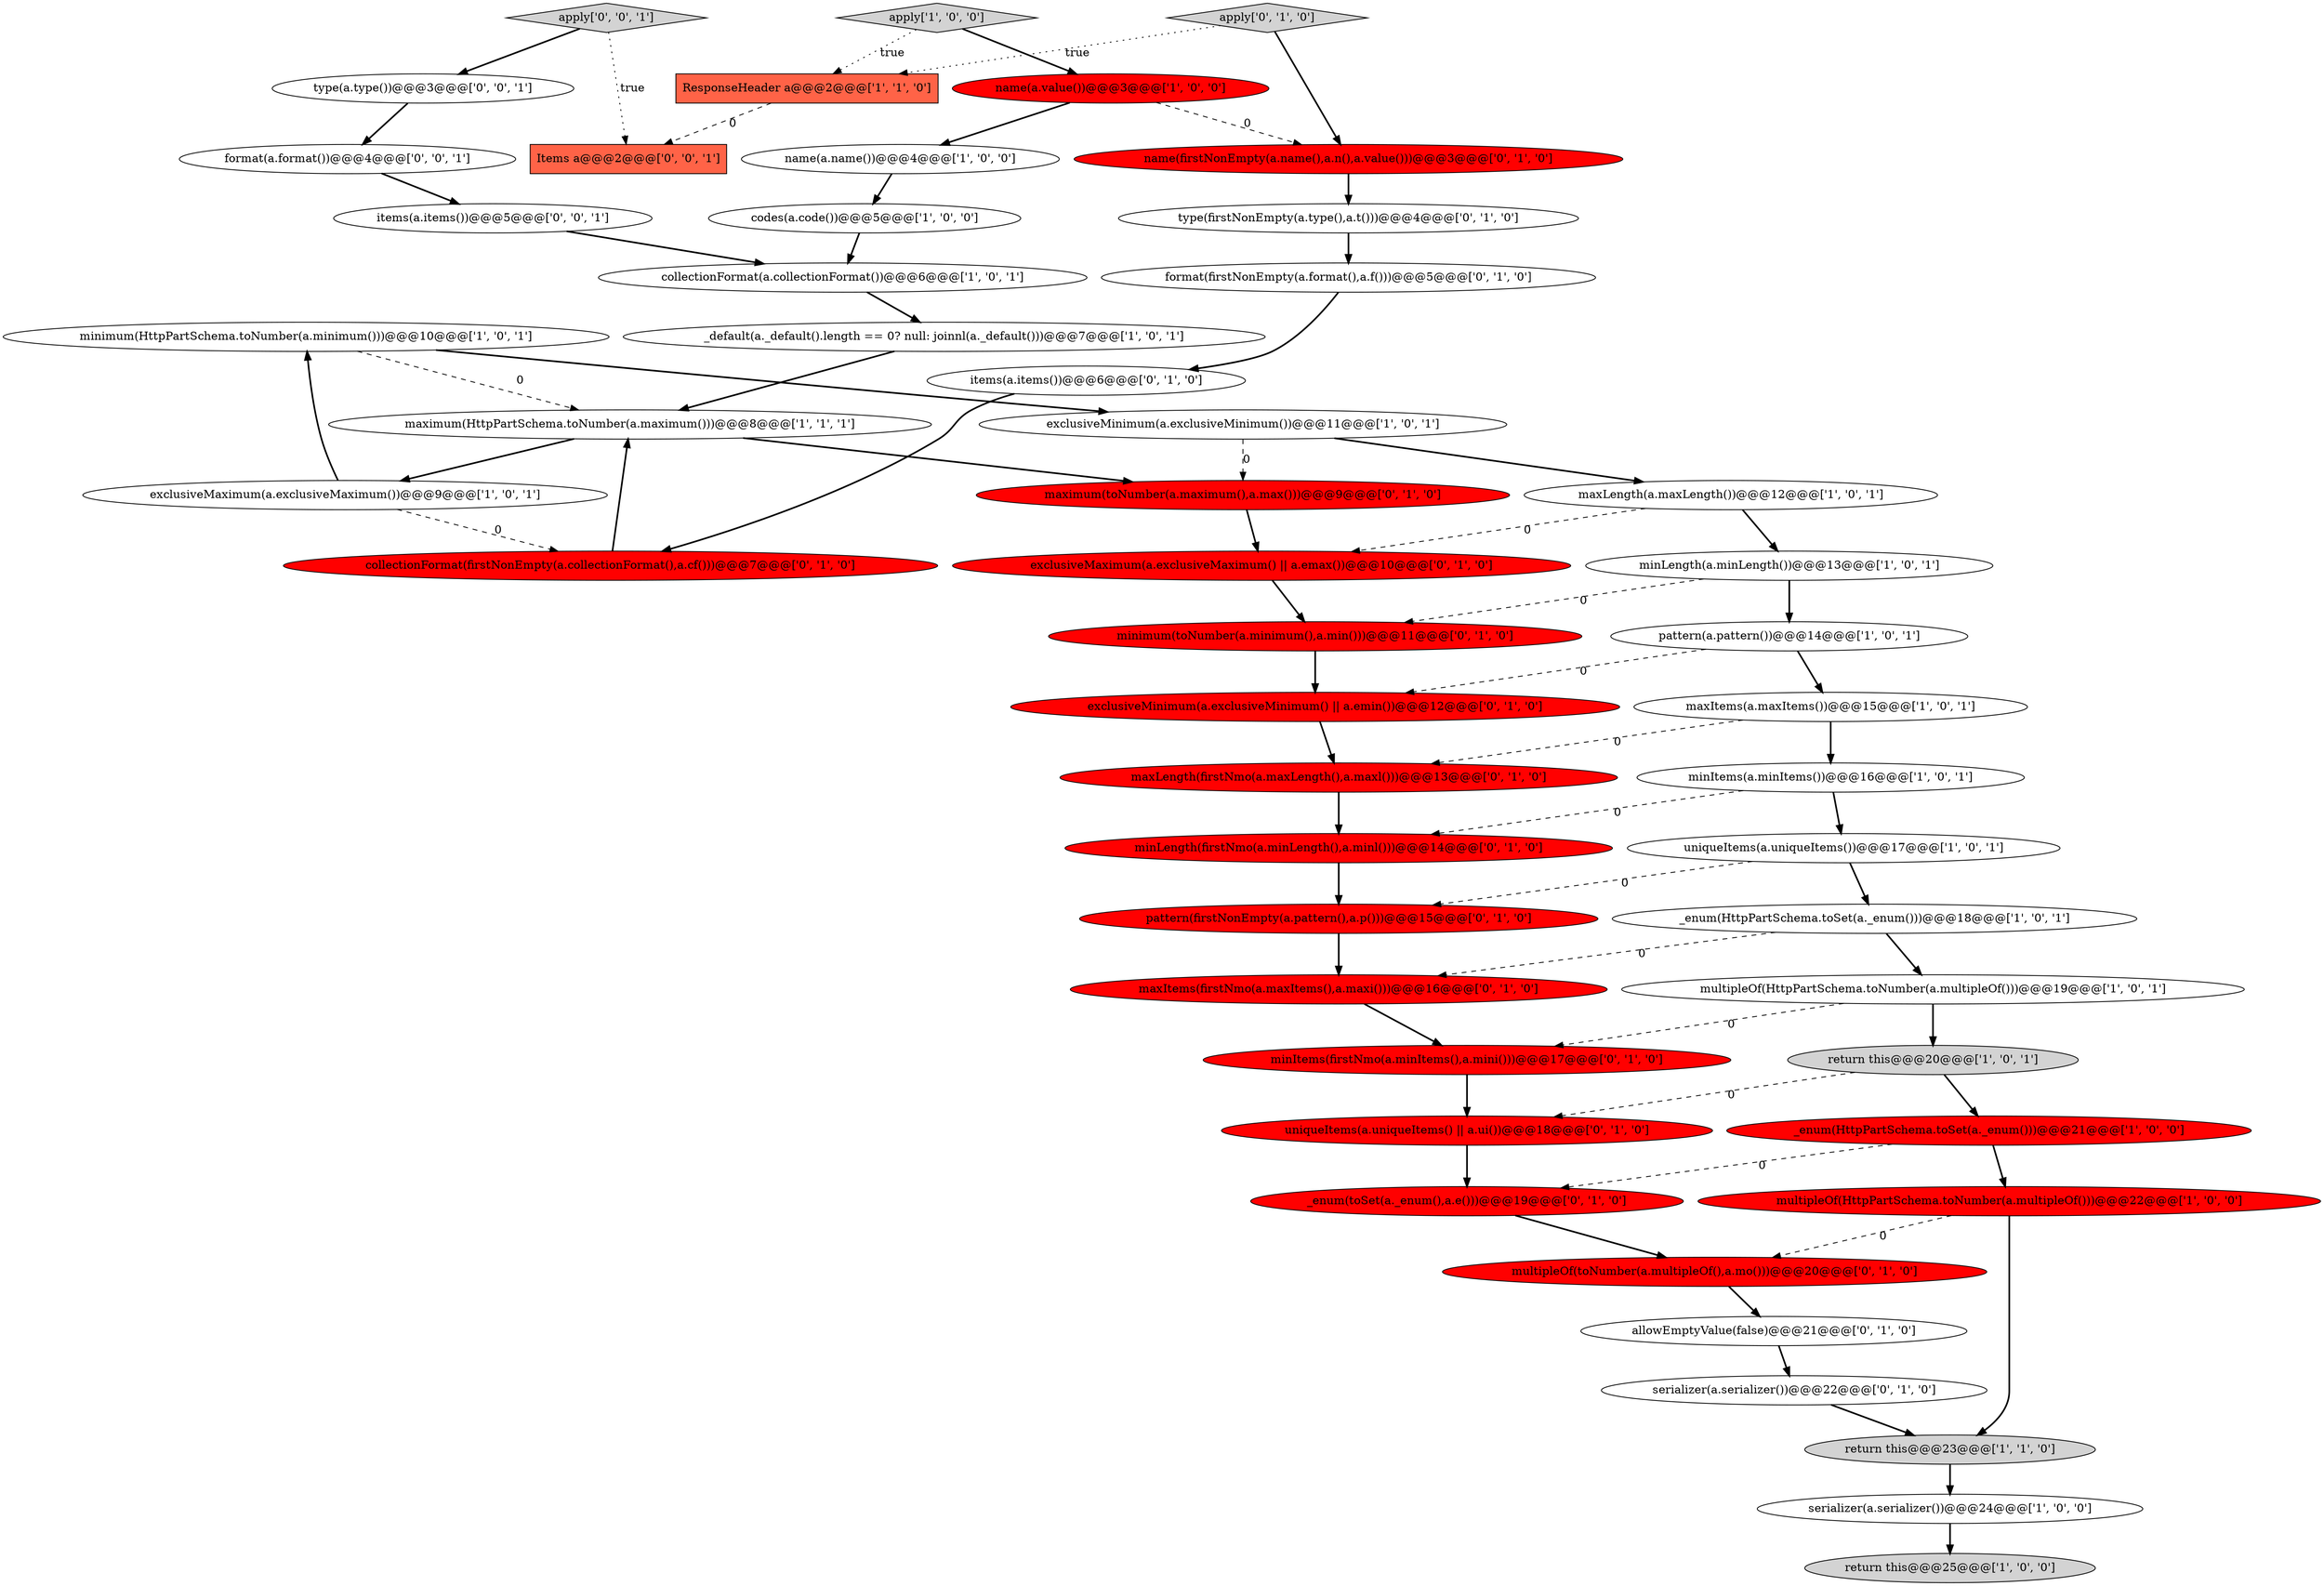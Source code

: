 digraph {
5 [style = filled, label = "minItems(a.minItems())@@@16@@@['1', '0', '1']", fillcolor = white, shape = ellipse image = "AAA0AAABBB1BBB"];
42 [style = filled, label = "collectionFormat(firstNonEmpty(a.collectionFormat(),a.cf()))@@@7@@@['0', '1', '0']", fillcolor = red, shape = ellipse image = "AAA1AAABBB2BBB"];
9 [style = filled, label = "exclusiveMaximum(a.exclusiveMaximum())@@@9@@@['1', '0', '1']", fillcolor = white, shape = ellipse image = "AAA0AAABBB1BBB"];
21 [style = filled, label = "_enum(HttpPartSchema.toSet(a._enum()))@@@18@@@['1', '0', '1']", fillcolor = white, shape = ellipse image = "AAA0AAABBB1BBB"];
45 [style = filled, label = "items(a.items())@@@5@@@['0', '0', '1']", fillcolor = white, shape = ellipse image = "AAA0AAABBB3BBB"];
46 [style = filled, label = "Items a@@@2@@@['0', '0', '1']", fillcolor = tomato, shape = box image = "AAA0AAABBB3BBB"];
31 [style = filled, label = "apply['0', '1', '0']", fillcolor = lightgray, shape = diamond image = "AAA0AAABBB2BBB"];
39 [style = filled, label = "name(firstNonEmpty(a.name(),a.n(),a.value()))@@@3@@@['0', '1', '0']", fillcolor = red, shape = ellipse image = "AAA1AAABBB2BBB"];
29 [style = filled, label = "_enum(toSet(a._enum(),a.e()))@@@19@@@['0', '1', '0']", fillcolor = red, shape = ellipse image = "AAA1AAABBB2BBB"];
1 [style = filled, label = "ResponseHeader a@@@2@@@['1', '1', '0']", fillcolor = tomato, shape = box image = "AAA0AAABBB1BBB"];
37 [style = filled, label = "minimum(toNumber(a.minimum(),a.min()))@@@11@@@['0', '1', '0']", fillcolor = red, shape = ellipse image = "AAA1AAABBB2BBB"];
27 [style = filled, label = "exclusiveMaximum(a.exclusiveMaximum() || a.emax())@@@10@@@['0', '1', '0']", fillcolor = red, shape = ellipse image = "AAA1AAABBB2BBB"];
19 [style = filled, label = "name(a.value())@@@3@@@['1', '0', '0']", fillcolor = red, shape = ellipse image = "AAA1AAABBB1BBB"];
33 [style = filled, label = "items(a.items())@@@6@@@['0', '1', '0']", fillcolor = white, shape = ellipse image = "AAA0AAABBB2BBB"];
7 [style = filled, label = "_default(a._default().length == 0? null: joinnl(a._default()))@@@7@@@['1', '0', '1']", fillcolor = white, shape = ellipse image = "AAA0AAABBB1BBB"];
48 [style = filled, label = "type(a.type())@@@3@@@['0', '0', '1']", fillcolor = white, shape = ellipse image = "AAA0AAABBB3BBB"];
23 [style = filled, label = "exclusiveMinimum(a.exclusiveMinimum())@@@11@@@['1', '0', '1']", fillcolor = white, shape = ellipse image = "AAA0AAABBB1BBB"];
43 [style = filled, label = "exclusiveMinimum(a.exclusiveMinimum() || a.emin())@@@12@@@['0', '1', '0']", fillcolor = red, shape = ellipse image = "AAA1AAABBB2BBB"];
47 [style = filled, label = "format(a.format())@@@4@@@['0', '0', '1']", fillcolor = white, shape = ellipse image = "AAA0AAABBB3BBB"];
0 [style = filled, label = "maxItems(a.maxItems())@@@15@@@['1', '0', '1']", fillcolor = white, shape = ellipse image = "AAA0AAABBB1BBB"];
49 [style = filled, label = "apply['0', '0', '1']", fillcolor = lightgray, shape = diamond image = "AAA0AAABBB3BBB"];
18 [style = filled, label = "apply['1', '0', '0']", fillcolor = lightgray, shape = diamond image = "AAA0AAABBB1BBB"];
10 [style = filled, label = "serializer(a.serializer())@@@24@@@['1', '0', '0']", fillcolor = white, shape = ellipse image = "AAA0AAABBB1BBB"];
24 [style = filled, label = "minLength(a.minLength())@@@13@@@['1', '0', '1']", fillcolor = white, shape = ellipse image = "AAA0AAABBB1BBB"];
40 [style = filled, label = "minItems(firstNmo(a.minItems(),a.mini()))@@@17@@@['0', '1', '0']", fillcolor = red, shape = ellipse image = "AAA1AAABBB2BBB"];
12 [style = filled, label = "return this@@@20@@@['1', '0', '1']", fillcolor = lightgray, shape = ellipse image = "AAA0AAABBB1BBB"];
32 [style = filled, label = "maxItems(firstNmo(a.maxItems(),a.maxi()))@@@16@@@['0', '1', '0']", fillcolor = red, shape = ellipse image = "AAA1AAABBB2BBB"];
16 [style = filled, label = "return this@@@25@@@['1', '0', '0']", fillcolor = lightgray, shape = ellipse image = "AAA0AAABBB1BBB"];
36 [style = filled, label = "serializer(a.serializer())@@@22@@@['0', '1', '0']", fillcolor = white, shape = ellipse image = "AAA0AAABBB2BBB"];
3 [style = filled, label = "_enum(HttpPartSchema.toSet(a._enum()))@@@21@@@['1', '0', '0']", fillcolor = red, shape = ellipse image = "AAA1AAABBB1BBB"];
17 [style = filled, label = "uniqueItems(a.uniqueItems())@@@17@@@['1', '0', '1']", fillcolor = white, shape = ellipse image = "AAA0AAABBB1BBB"];
34 [style = filled, label = "format(firstNonEmpty(a.format(),a.f()))@@@5@@@['0', '1', '0']", fillcolor = white, shape = ellipse image = "AAA0AAABBB2BBB"];
22 [style = filled, label = "multipleOf(HttpPartSchema.toNumber(a.multipleOf()))@@@22@@@['1', '0', '0']", fillcolor = red, shape = ellipse image = "AAA1AAABBB1BBB"];
11 [style = filled, label = "pattern(a.pattern())@@@14@@@['1', '0', '1']", fillcolor = white, shape = ellipse image = "AAA0AAABBB1BBB"];
26 [style = filled, label = "allowEmptyValue(false)@@@21@@@['0', '1', '0']", fillcolor = white, shape = ellipse image = "AAA0AAABBB2BBB"];
25 [style = filled, label = "uniqueItems(a.uniqueItems() || a.ui())@@@18@@@['0', '1', '0']", fillcolor = red, shape = ellipse image = "AAA1AAABBB2BBB"];
35 [style = filled, label = "minLength(firstNmo(a.minLength(),a.minl()))@@@14@@@['0', '1', '0']", fillcolor = red, shape = ellipse image = "AAA1AAABBB2BBB"];
41 [style = filled, label = "type(firstNonEmpty(a.type(),a.t()))@@@4@@@['0', '1', '0']", fillcolor = white, shape = ellipse image = "AAA0AAABBB2BBB"];
6 [style = filled, label = "collectionFormat(a.collectionFormat())@@@6@@@['1', '0', '1']", fillcolor = white, shape = ellipse image = "AAA0AAABBB1BBB"];
2 [style = filled, label = "codes(a.code())@@@5@@@['1', '0', '0']", fillcolor = white, shape = ellipse image = "AAA0AAABBB1BBB"];
20 [style = filled, label = "multipleOf(HttpPartSchema.toNumber(a.multipleOf()))@@@19@@@['1', '0', '1']", fillcolor = white, shape = ellipse image = "AAA0AAABBB1BBB"];
44 [style = filled, label = "maximum(toNumber(a.maximum(),a.max()))@@@9@@@['0', '1', '0']", fillcolor = red, shape = ellipse image = "AAA1AAABBB2BBB"];
4 [style = filled, label = "maximum(HttpPartSchema.toNumber(a.maximum()))@@@8@@@['1', '1', '1']", fillcolor = white, shape = ellipse image = "AAA0AAABBB1BBB"];
13 [style = filled, label = "minimum(HttpPartSchema.toNumber(a.minimum()))@@@10@@@['1', '0', '1']", fillcolor = white, shape = ellipse image = "AAA0AAABBB1BBB"];
14 [style = filled, label = "return this@@@23@@@['1', '1', '0']", fillcolor = lightgray, shape = ellipse image = "AAA0AAABBB1BBB"];
28 [style = filled, label = "maxLength(firstNmo(a.maxLength(),a.maxl()))@@@13@@@['0', '1', '0']", fillcolor = red, shape = ellipse image = "AAA1AAABBB2BBB"];
8 [style = filled, label = "name(a.name())@@@4@@@['1', '0', '0']", fillcolor = white, shape = ellipse image = "AAA0AAABBB1BBB"];
30 [style = filled, label = "multipleOf(toNumber(a.multipleOf(),a.mo()))@@@20@@@['0', '1', '0']", fillcolor = red, shape = ellipse image = "AAA1AAABBB2BBB"];
38 [style = filled, label = "pattern(firstNonEmpty(a.pattern(),a.p()))@@@15@@@['0', '1', '0']", fillcolor = red, shape = ellipse image = "AAA1AAABBB2BBB"];
15 [style = filled, label = "maxLength(a.maxLength())@@@12@@@['1', '0', '1']", fillcolor = white, shape = ellipse image = "AAA0AAABBB1BBB"];
3->29 [style = dashed, label="0"];
4->9 [style = bold, label=""];
29->30 [style = bold, label=""];
9->42 [style = dashed, label="0"];
20->40 [style = dashed, label="0"];
2->6 [style = bold, label=""];
26->36 [style = bold, label=""];
18->1 [style = dotted, label="true"];
34->33 [style = bold, label=""];
30->26 [style = bold, label=""];
23->15 [style = bold, label=""];
18->19 [style = bold, label=""];
40->25 [style = bold, label=""];
14->10 [style = bold, label=""];
49->48 [style = bold, label=""];
7->4 [style = bold, label=""];
25->29 [style = bold, label=""];
0->28 [style = dashed, label="0"];
5->17 [style = bold, label=""];
3->22 [style = bold, label=""];
36->14 [style = bold, label=""];
17->38 [style = dashed, label="0"];
4->44 [style = bold, label=""];
19->8 [style = bold, label=""];
21->32 [style = dashed, label="0"];
43->28 [style = bold, label=""];
38->32 [style = bold, label=""];
42->4 [style = bold, label=""];
27->37 [style = bold, label=""];
37->43 [style = bold, label=""];
11->0 [style = bold, label=""];
28->35 [style = bold, label=""];
24->37 [style = dashed, label="0"];
21->20 [style = bold, label=""];
12->25 [style = dashed, label="0"];
23->44 [style = dashed, label="0"];
10->16 [style = bold, label=""];
8->2 [style = bold, label=""];
45->6 [style = bold, label=""];
19->39 [style = dashed, label="0"];
31->1 [style = dotted, label="true"];
5->35 [style = dashed, label="0"];
24->11 [style = bold, label=""];
33->42 [style = bold, label=""];
48->47 [style = bold, label=""];
15->24 [style = bold, label=""];
32->40 [style = bold, label=""];
22->30 [style = dashed, label="0"];
1->46 [style = dashed, label="0"];
20->12 [style = bold, label=""];
13->23 [style = bold, label=""];
39->41 [style = bold, label=""];
13->4 [style = dashed, label="0"];
11->43 [style = dashed, label="0"];
47->45 [style = bold, label=""];
12->3 [style = bold, label=""];
35->38 [style = bold, label=""];
31->39 [style = bold, label=""];
15->27 [style = dashed, label="0"];
6->7 [style = bold, label=""];
22->14 [style = bold, label=""];
44->27 [style = bold, label=""];
17->21 [style = bold, label=""];
41->34 [style = bold, label=""];
49->46 [style = dotted, label="true"];
0->5 [style = bold, label=""];
9->13 [style = bold, label=""];
}

